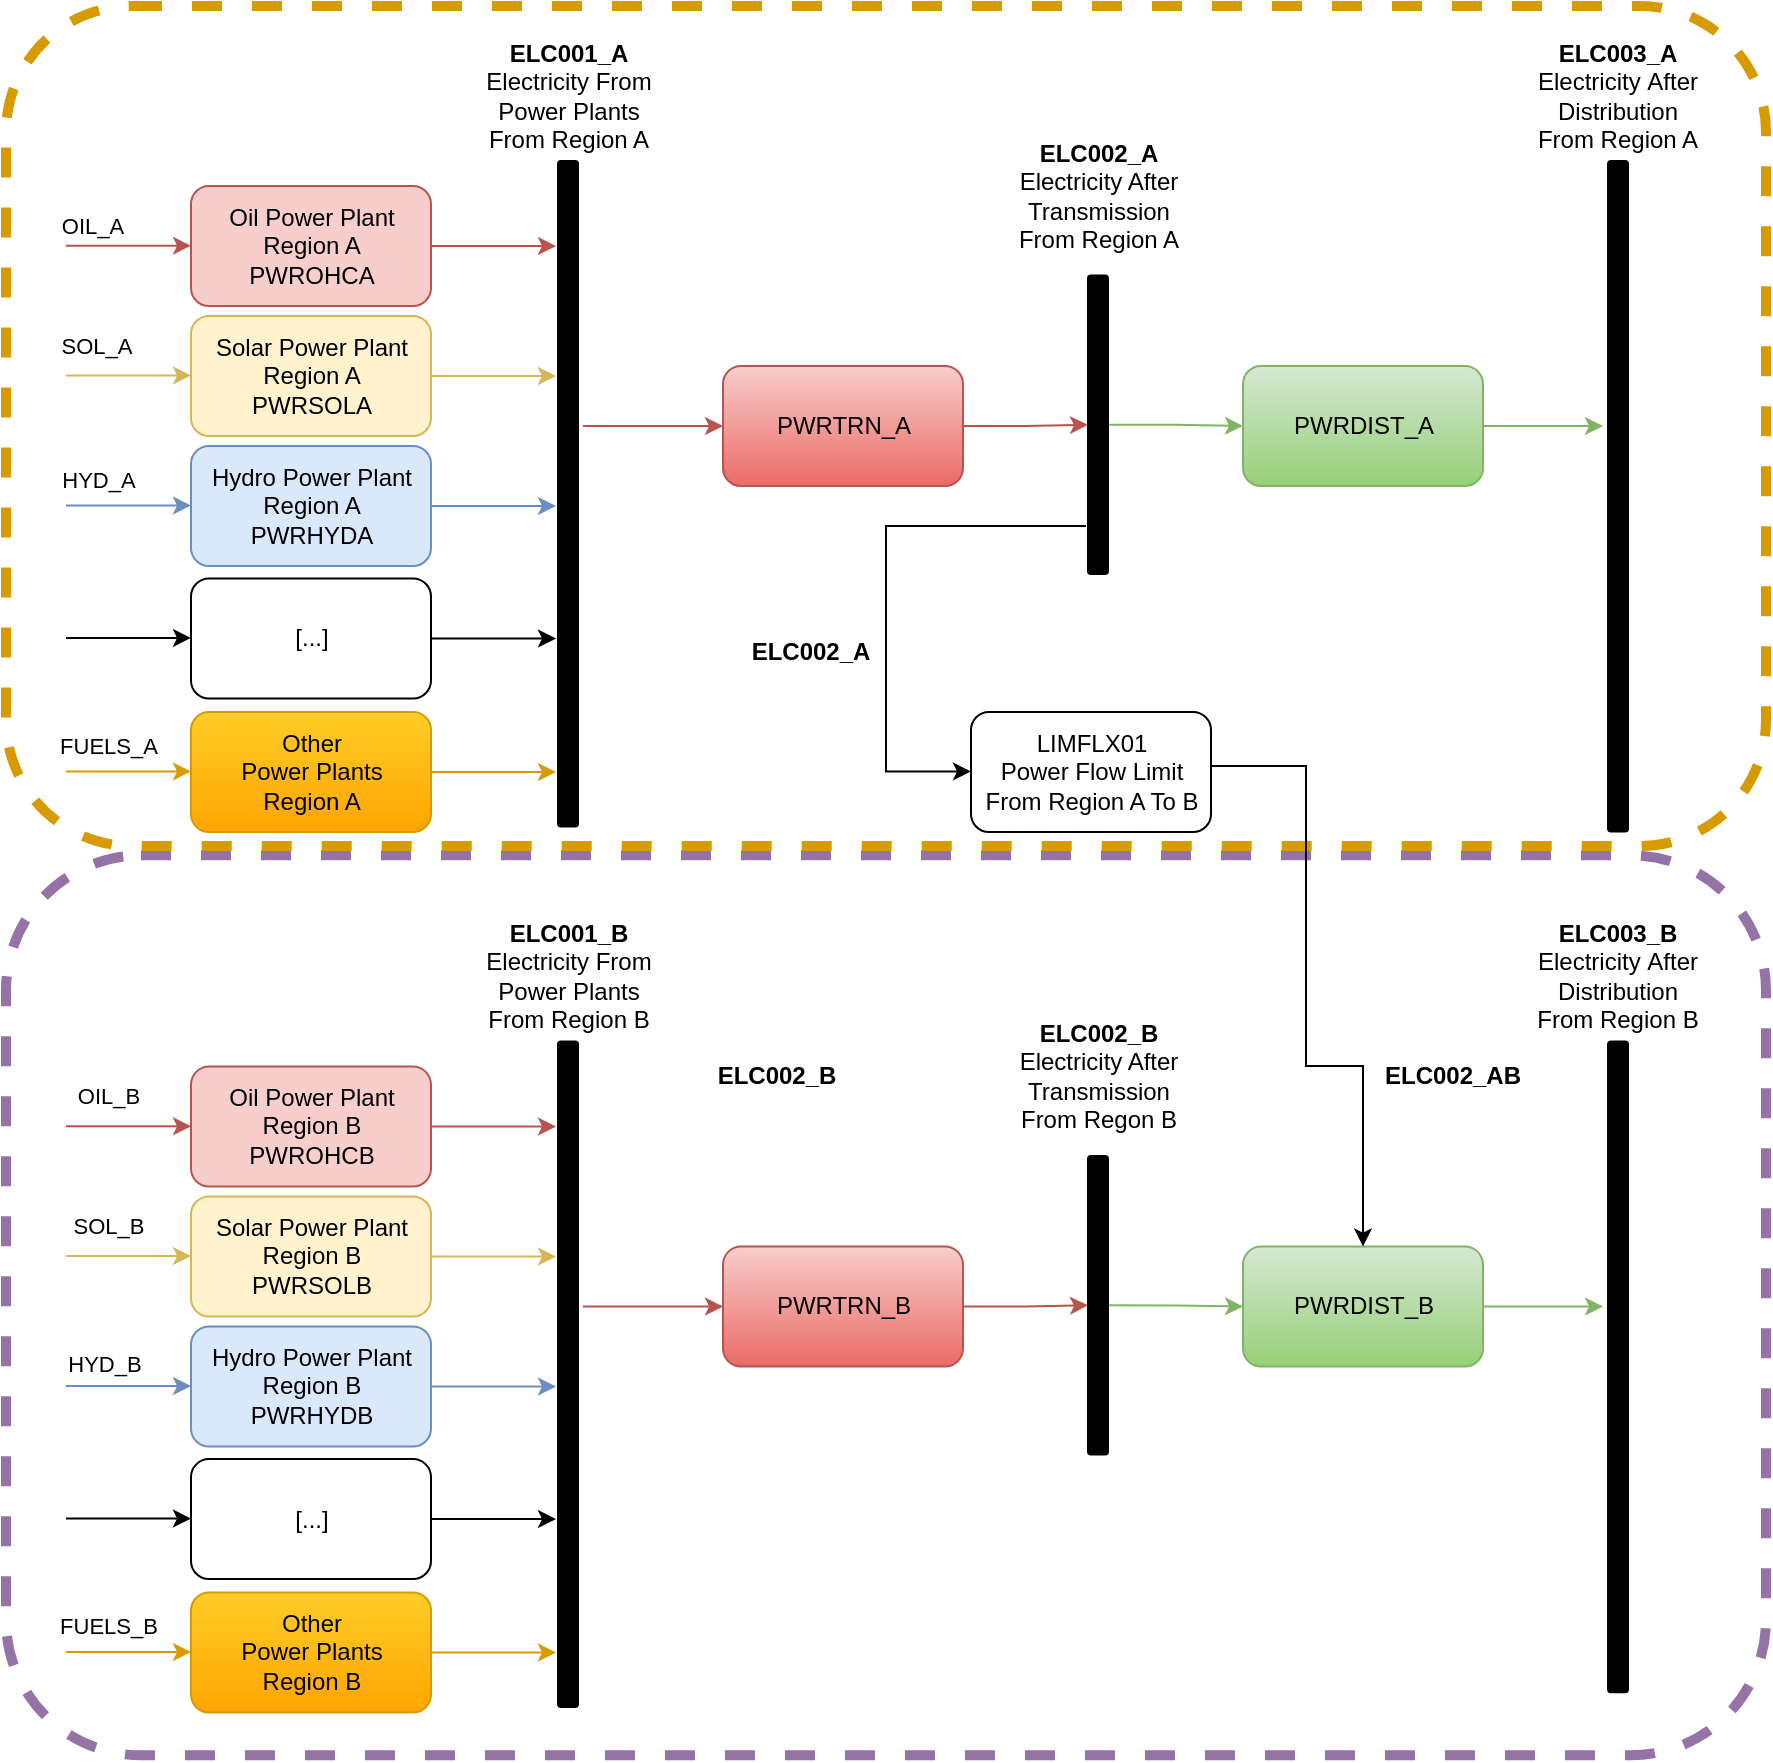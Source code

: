 <mxfile version="21.6.5" type="device">
  <diagram name="Page-1" id="VGrHE9_CLZki4MLRlMUu">
    <mxGraphModel dx="1644" dy="514" grid="1" gridSize="10" guides="1" tooltips="1" connect="1" arrows="1" fold="1" page="1" pageScale="1" pageWidth="850" pageHeight="1100" math="0" shadow="0">
      <root>
        <mxCell id="0" />
        <mxCell id="1" parent="0" />
        <mxCell id="anA4ONQ2Nj_WXLrmn-ts-153" value="" style="rounded=1;whiteSpace=wrap;html=1;fillColor=none;strokeWidth=5;dashed=1;strokeColor=#9673a6;" parent="1" vertex="1">
          <mxGeometry x="-810" y="544.66" width="880" height="450" as="geometry" />
        </mxCell>
        <mxCell id="anA4ONQ2Nj_WXLrmn-ts-152" value="" style="rounded=1;whiteSpace=wrap;html=1;fillColor=none;strokeWidth=5;dashed=1;strokeColor=#d79b00;" parent="1" vertex="1">
          <mxGeometry x="-810" y="120" width="880" height="420" as="geometry" />
        </mxCell>
        <mxCell id="anA4ONQ2Nj_WXLrmn-ts-1" style="edgeStyle=orthogonalEdgeStyle;rounded=0;orthogonalLoop=1;jettySize=auto;html=1;entryX=0;entryY=0.5;entryDx=0;entryDy=0;fillColor=#f8cecc;gradientColor=#ea6b66;strokeColor=#b85450;" parent="1" target="anA4ONQ2Nj_WXLrmn-ts-4" edge="1">
          <mxGeometry relative="1" as="geometry">
            <mxPoint x="-521.5" y="330" as="sourcePoint" />
            <Array as="points">
              <mxPoint x="-521.5" y="330" />
            </Array>
          </mxGeometry>
        </mxCell>
        <mxCell id="anA4ONQ2Nj_WXLrmn-ts-2" value="" style="rounded=1;whiteSpace=wrap;html=1;rotation=90;fillColor=#000000;" parent="1" vertex="1">
          <mxGeometry x="-695.37" y="358.88" width="332.75" height="10" as="geometry" />
        </mxCell>
        <mxCell id="anA4ONQ2Nj_WXLrmn-ts-3" style="edgeStyle=orthogonalEdgeStyle;rounded=0;orthogonalLoop=1;jettySize=auto;html=1;entryX=0.5;entryY=1;entryDx=0;entryDy=0;fillColor=#f8cecc;gradientColor=#ea6b66;strokeColor=#b85450;" parent="1" source="anA4ONQ2Nj_WXLrmn-ts-4" target="anA4ONQ2Nj_WXLrmn-ts-6" edge="1">
          <mxGeometry relative="1" as="geometry" />
        </mxCell>
        <mxCell id="anA4ONQ2Nj_WXLrmn-ts-4" value="PWRTRN_A" style="rounded=1;whiteSpace=wrap;html=1;fillColor=#f8cecc;gradientColor=#ea6b66;strokeColor=#b85450;" parent="1" vertex="1">
          <mxGeometry x="-451.5" y="300" width="120" height="60" as="geometry" />
        </mxCell>
        <mxCell id="anA4ONQ2Nj_WXLrmn-ts-5" style="edgeStyle=orthogonalEdgeStyle;rounded=0;orthogonalLoop=1;jettySize=auto;html=1;entryX=0;entryY=0.5;entryDx=0;entryDy=0;fillColor=#d5e8d4;gradientColor=#97d077;strokeColor=#82b366;" parent="1" source="anA4ONQ2Nj_WXLrmn-ts-6" target="anA4ONQ2Nj_WXLrmn-ts-8" edge="1">
          <mxGeometry relative="1" as="geometry" />
        </mxCell>
        <mxCell id="anA4ONQ2Nj_WXLrmn-ts-6" value="" style="rounded=1;whiteSpace=wrap;html=1;rotation=90;fillColor=#000000;" parent="1" vertex="1">
          <mxGeometry x="-338.63" y="324.38" width="149.25" height="10" as="geometry" />
        </mxCell>
        <mxCell id="anA4ONQ2Nj_WXLrmn-ts-7" style="edgeStyle=orthogonalEdgeStyle;rounded=0;orthogonalLoop=1;jettySize=auto;html=1;fillColor=#d5e8d4;gradientColor=#97d077;strokeColor=#82b366;" parent="1" source="anA4ONQ2Nj_WXLrmn-ts-8" edge="1">
          <mxGeometry relative="1" as="geometry">
            <mxPoint x="-11.5" y="330" as="targetPoint" />
          </mxGeometry>
        </mxCell>
        <mxCell id="anA4ONQ2Nj_WXLrmn-ts-8" value="PWRDIST_A" style="rounded=1;whiteSpace=wrap;html=1;fillColor=#d5e8d4;gradientColor=#97d077;strokeColor=#82b366;" parent="1" vertex="1">
          <mxGeometry x="-191.5" y="300" width="120" height="60" as="geometry" />
        </mxCell>
        <mxCell id="anA4ONQ2Nj_WXLrmn-ts-9" value="" style="rounded=1;whiteSpace=wrap;html=1;rotation=90;fillColor=#000000;" parent="1" vertex="1">
          <mxGeometry x="-171.64" y="360.15" width="335.3" height="10" as="geometry" />
        </mxCell>
        <mxCell id="anA4ONQ2Nj_WXLrmn-ts-10" value="&lt;b&gt;ELC001_A&lt;/b&gt;&lt;br&gt;Electricity From Power Plants&lt;br&gt;From Region A" style="text;html=1;strokeColor=none;fillColor=none;align=center;verticalAlign=middle;whiteSpace=wrap;rounded=0;" parent="1" vertex="1">
          <mxGeometry x="-578.25" y="150" width="98.5" height="30" as="geometry" />
        </mxCell>
        <mxCell id="anA4ONQ2Nj_WXLrmn-ts-11" value="&lt;b&gt;ELC002_A&lt;/b&gt;&lt;br&gt;Electricity After Transmission&lt;br&gt;From Region A" style="text;html=1;strokeColor=none;fillColor=none;align=center;verticalAlign=middle;whiteSpace=wrap;rounded=0;" parent="1" vertex="1">
          <mxGeometry x="-307.26" y="200" width="86.5" height="30" as="geometry" />
        </mxCell>
        <mxCell id="anA4ONQ2Nj_WXLrmn-ts-12" value="&lt;b&gt;ELC003_A&lt;/b&gt;&lt;br&gt;Electricity&amp;nbsp;After Distribution&lt;br&gt;From Region A" style="text;html=1;strokeColor=none;fillColor=none;align=center;verticalAlign=middle;whiteSpace=wrap;rounded=0;" parent="1" vertex="1">
          <mxGeometry x="-50.99" y="150" width="94" height="30" as="geometry" />
        </mxCell>
        <mxCell id="anA4ONQ2Nj_WXLrmn-ts-13" style="edgeStyle=orthogonalEdgeStyle;rounded=0;orthogonalLoop=1;jettySize=auto;html=1;entryX=0.5;entryY=1;entryDx=0;entryDy=0;fillColor=#f8cecc;strokeColor=#b85450;" parent="1" source="anA4ONQ2Nj_WXLrmn-ts-14" edge="1">
          <mxGeometry relative="1" as="geometry">
            <mxPoint x="-535" y="240" as="targetPoint" />
          </mxGeometry>
        </mxCell>
        <mxCell id="anA4ONQ2Nj_WXLrmn-ts-14" value="Oil Power Plant&lt;br&gt;Region A&lt;br&gt;PWROHCA" style="rounded=1;whiteSpace=wrap;html=1;fillColor=#f8cecc;strokeColor=#b85450;" parent="1" vertex="1">
          <mxGeometry x="-717.5" y="210" width="120" height="60" as="geometry" />
        </mxCell>
        <mxCell id="anA4ONQ2Nj_WXLrmn-ts-15" style="edgeStyle=orthogonalEdgeStyle;rounded=0;orthogonalLoop=1;jettySize=auto;html=1;entryX=0.5;entryY=1;entryDx=0;entryDy=0;fillColor=#fff2cc;strokeColor=#d6b656;" parent="1" source="anA4ONQ2Nj_WXLrmn-ts-16" edge="1">
          <mxGeometry relative="1" as="geometry">
            <mxPoint x="-535" y="305" as="targetPoint" />
          </mxGeometry>
        </mxCell>
        <mxCell id="anA4ONQ2Nj_WXLrmn-ts-16" value="Solar Power Plant&lt;br&gt;Region A&lt;br&gt;PWRSOLA" style="rounded=1;whiteSpace=wrap;html=1;fillColor=#fff2cc;strokeColor=#d6b656;" parent="1" vertex="1">
          <mxGeometry x="-717.5" y="275" width="120" height="60" as="geometry" />
        </mxCell>
        <mxCell id="anA4ONQ2Nj_WXLrmn-ts-17" style="edgeStyle=orthogonalEdgeStyle;rounded=0;orthogonalLoop=1;jettySize=auto;html=1;entryX=0.5;entryY=1;entryDx=0;entryDy=0;fillColor=#dae8fc;strokeColor=#6c8ebf;" parent="1" source="anA4ONQ2Nj_WXLrmn-ts-18" edge="1">
          <mxGeometry relative="1" as="geometry">
            <mxPoint x="-535" y="370.0" as="targetPoint" />
          </mxGeometry>
        </mxCell>
        <mxCell id="anA4ONQ2Nj_WXLrmn-ts-18" value="Hydro Power Plant&lt;br&gt;Region A&lt;br&gt;PWRHYDA" style="rounded=1;whiteSpace=wrap;html=1;fillColor=#dae8fc;strokeColor=#6c8ebf;" parent="1" vertex="1">
          <mxGeometry x="-717.5" y="340" width="120" height="60" as="geometry" />
        </mxCell>
        <mxCell id="anA4ONQ2Nj_WXLrmn-ts-19" style="edgeStyle=orthogonalEdgeStyle;rounded=0;orthogonalLoop=1;jettySize=auto;html=1;entryX=0.5;entryY=1;entryDx=0;entryDy=0;" parent="1" source="anA4ONQ2Nj_WXLrmn-ts-20" edge="1">
          <mxGeometry relative="1" as="geometry">
            <mxPoint x="-535" y="436.25" as="targetPoint" />
          </mxGeometry>
        </mxCell>
        <mxCell id="anA4ONQ2Nj_WXLrmn-ts-20" value="[...]" style="rounded=1;whiteSpace=wrap;html=1;fillColor=none;" parent="1" vertex="1">
          <mxGeometry x="-717.5" y="406.25" width="120" height="60" as="geometry" />
        </mxCell>
        <mxCell id="anA4ONQ2Nj_WXLrmn-ts-21" style="edgeStyle=orthogonalEdgeStyle;rounded=0;orthogonalLoop=1;jettySize=auto;html=1;entryX=0.5;entryY=1;entryDx=0;entryDy=0;fillColor=#ffcd28;strokeColor=#d79b00;gradientColor=#ffa500;" parent="1" source="anA4ONQ2Nj_WXLrmn-ts-22" edge="1">
          <mxGeometry relative="1" as="geometry">
            <mxPoint x="-535" y="503.0" as="targetPoint" />
          </mxGeometry>
        </mxCell>
        <mxCell id="anA4ONQ2Nj_WXLrmn-ts-22" value="Other&lt;br&gt;Power Plants&lt;br&gt;Region A" style="rounded=1;whiteSpace=wrap;html=1;fillColor=#ffcd28;strokeColor=#d79b00;gradientColor=#ffa500;" parent="1" vertex="1">
          <mxGeometry x="-717.5" y="473" width="120" height="60" as="geometry" />
        </mxCell>
        <mxCell id="anA4ONQ2Nj_WXLrmn-ts-23" style="edgeStyle=orthogonalEdgeStyle;rounded=0;orthogonalLoop=1;jettySize=auto;html=1;entryX=0.5;entryY=1;entryDx=0;entryDy=0;fillColor=#f8cecc;strokeColor=#b85450;" parent="1" edge="1">
          <mxGeometry relative="1" as="geometry">
            <mxPoint x="-717.5" y="239.84" as="targetPoint" />
            <mxPoint x="-780" y="239.84" as="sourcePoint" />
          </mxGeometry>
        </mxCell>
        <mxCell id="anA4ONQ2Nj_WXLrmn-ts-64" value="OIL_A" style="edgeLabel;html=1;align=center;verticalAlign=middle;resizable=0;points=[];" parent="anA4ONQ2Nj_WXLrmn-ts-23" vertex="1" connectable="0">
          <mxGeometry x="-0.605" relative="1" as="geometry">
            <mxPoint y="-10" as="offset" />
          </mxGeometry>
        </mxCell>
        <mxCell id="anA4ONQ2Nj_WXLrmn-ts-24" style="edgeStyle=orthogonalEdgeStyle;rounded=0;orthogonalLoop=1;jettySize=auto;html=1;entryX=0.5;entryY=1;entryDx=0;entryDy=0;fillColor=#fff2cc;strokeColor=#d6b656;" parent="1" edge="1">
          <mxGeometry relative="1" as="geometry">
            <mxPoint x="-717.5" y="304.72" as="targetPoint" />
            <mxPoint x="-780" y="304.72" as="sourcePoint" />
          </mxGeometry>
        </mxCell>
        <mxCell id="anA4ONQ2Nj_WXLrmn-ts-65" value="SOL_A" style="edgeLabel;html=1;align=center;verticalAlign=middle;resizable=0;points=[];" parent="anA4ONQ2Nj_WXLrmn-ts-24" vertex="1" connectable="0">
          <mxGeometry x="-0.392" y="6" relative="1" as="geometry">
            <mxPoint x="-4" y="-9" as="offset" />
          </mxGeometry>
        </mxCell>
        <mxCell id="anA4ONQ2Nj_WXLrmn-ts-25" style="edgeStyle=orthogonalEdgeStyle;rounded=0;orthogonalLoop=1;jettySize=auto;html=1;entryX=0.5;entryY=1;entryDx=0;entryDy=0;fillColor=#dae8fc;strokeColor=#6c8ebf;" parent="1" edge="1">
          <mxGeometry relative="1" as="geometry">
            <mxPoint x="-717.5" y="369.72" as="targetPoint" />
            <mxPoint x="-780" y="369.72" as="sourcePoint" />
          </mxGeometry>
        </mxCell>
        <mxCell id="anA4ONQ2Nj_WXLrmn-ts-66" value="HYD_A" style="edgeLabel;html=1;align=center;verticalAlign=middle;resizable=0;points=[];" parent="anA4ONQ2Nj_WXLrmn-ts-25" vertex="1" connectable="0">
          <mxGeometry x="-0.52" relative="1" as="geometry">
            <mxPoint x="1" y="-13" as="offset" />
          </mxGeometry>
        </mxCell>
        <mxCell id="anA4ONQ2Nj_WXLrmn-ts-26" style="edgeStyle=orthogonalEdgeStyle;rounded=0;orthogonalLoop=1;jettySize=auto;html=1;entryX=0.5;entryY=1;entryDx=0;entryDy=0;" parent="1" edge="1">
          <mxGeometry relative="1" as="geometry">
            <mxPoint x="-717.5" y="435.97" as="targetPoint" />
            <mxPoint x="-780" y="435.97" as="sourcePoint" />
          </mxGeometry>
        </mxCell>
        <mxCell id="anA4ONQ2Nj_WXLrmn-ts-27" style="edgeStyle=orthogonalEdgeStyle;rounded=0;orthogonalLoop=1;jettySize=auto;html=1;entryX=0.5;entryY=1;entryDx=0;entryDy=0;fillColor=#ffcd28;strokeColor=#d79b00;gradientColor=#ffa500;" parent="1" edge="1">
          <mxGeometry relative="1" as="geometry">
            <mxPoint x="-717.5" y="502.72" as="targetPoint" />
            <mxPoint x="-780" y="502.72" as="sourcePoint" />
          </mxGeometry>
        </mxCell>
        <mxCell id="anA4ONQ2Nj_WXLrmn-ts-67" value="FUELS_A" style="edgeLabel;html=1;align=center;verticalAlign=middle;resizable=0;points=[];" parent="anA4ONQ2Nj_WXLrmn-ts-27" vertex="1" connectable="0">
          <mxGeometry x="-0.435" y="1" relative="1" as="geometry">
            <mxPoint x="3" y="-12" as="offset" />
          </mxGeometry>
        </mxCell>
        <mxCell id="anA4ONQ2Nj_WXLrmn-ts-37" style="edgeStyle=orthogonalEdgeStyle;rounded=0;orthogonalLoop=1;jettySize=auto;html=1;entryX=0;entryY=0.5;entryDx=0;entryDy=0;fillColor=#f8cecc;gradientColor=#ea6b66;strokeColor=#b85450;" parent="1" target="anA4ONQ2Nj_WXLrmn-ts-40" edge="1">
          <mxGeometry relative="1" as="geometry">
            <mxPoint x="-521.5" y="770.28" as="sourcePoint" />
            <Array as="points">
              <mxPoint x="-521.5" y="770.28" />
            </Array>
          </mxGeometry>
        </mxCell>
        <mxCell id="anA4ONQ2Nj_WXLrmn-ts-38" value="" style="rounded=1;whiteSpace=wrap;html=1;rotation=90;fillColor=#000000;" parent="1" vertex="1">
          <mxGeometry x="-695.37" y="799.16" width="332.75" height="10" as="geometry" />
        </mxCell>
        <mxCell id="anA4ONQ2Nj_WXLrmn-ts-39" style="edgeStyle=orthogonalEdgeStyle;rounded=0;orthogonalLoop=1;jettySize=auto;html=1;entryX=0.5;entryY=1;entryDx=0;entryDy=0;fillColor=#f8cecc;gradientColor=#ea6b66;strokeColor=#b85450;" parent="1" source="anA4ONQ2Nj_WXLrmn-ts-40" target="anA4ONQ2Nj_WXLrmn-ts-42" edge="1">
          <mxGeometry relative="1" as="geometry" />
        </mxCell>
        <mxCell id="anA4ONQ2Nj_WXLrmn-ts-40" value="PWRTRN_B" style="rounded=1;whiteSpace=wrap;html=1;fillColor=#f8cecc;gradientColor=#ea6b66;strokeColor=#b85450;" parent="1" vertex="1">
          <mxGeometry x="-451.5" y="740.28" width="120" height="60" as="geometry" />
        </mxCell>
        <mxCell id="anA4ONQ2Nj_WXLrmn-ts-41" style="edgeStyle=orthogonalEdgeStyle;rounded=0;orthogonalLoop=1;jettySize=auto;html=1;entryX=0;entryY=0.5;entryDx=0;entryDy=0;fillColor=#d5e8d4;gradientColor=#97d077;strokeColor=#82b366;" parent="1" source="anA4ONQ2Nj_WXLrmn-ts-42" target="anA4ONQ2Nj_WXLrmn-ts-44" edge="1">
          <mxGeometry relative="1" as="geometry" />
        </mxCell>
        <mxCell id="anA4ONQ2Nj_WXLrmn-ts-42" value="" style="rounded=1;whiteSpace=wrap;html=1;rotation=90;fillColor=#000000;" parent="1" vertex="1">
          <mxGeometry x="-338.63" y="764.66" width="149.25" height="10" as="geometry" />
        </mxCell>
        <mxCell id="anA4ONQ2Nj_WXLrmn-ts-43" style="edgeStyle=orthogonalEdgeStyle;rounded=0;orthogonalLoop=1;jettySize=auto;html=1;fillColor=#d5e8d4;gradientColor=#97d077;strokeColor=#82b366;" parent="1" source="anA4ONQ2Nj_WXLrmn-ts-44" edge="1">
          <mxGeometry relative="1" as="geometry">
            <mxPoint x="-11.5" y="770.28" as="targetPoint" />
          </mxGeometry>
        </mxCell>
        <mxCell id="anA4ONQ2Nj_WXLrmn-ts-44" value="PWRDIST_B" style="rounded=1;whiteSpace=wrap;html=1;fillColor=#d5e8d4;gradientColor=#97d077;strokeColor=#82b366;" parent="1" vertex="1">
          <mxGeometry x="-191.5" y="740.28" width="120" height="60" as="geometry" />
        </mxCell>
        <mxCell id="anA4ONQ2Nj_WXLrmn-ts-45" value="" style="rounded=1;whiteSpace=wrap;html=1;rotation=90;fillColor=#000000;" parent="1" vertex="1">
          <mxGeometry x="-166.64" y="795.43" width="325.3" height="10" as="geometry" />
        </mxCell>
        <mxCell id="anA4ONQ2Nj_WXLrmn-ts-46" value="&lt;b&gt;ELC001_B&lt;/b&gt;&lt;br&gt;Electricity From Power Plants&lt;br&gt;From Region B" style="text;html=1;strokeColor=none;fillColor=none;align=center;verticalAlign=middle;whiteSpace=wrap;rounded=0;" parent="1" vertex="1">
          <mxGeometry x="-578.25" y="590.28" width="98.5" height="30" as="geometry" />
        </mxCell>
        <mxCell id="anA4ONQ2Nj_WXLrmn-ts-47" value="&lt;b&gt;ELC002_B&lt;/b&gt;&lt;br&gt;Electricity After Transmission&lt;br&gt;From Regon B" style="text;html=1;strokeColor=none;fillColor=none;align=center;verticalAlign=middle;whiteSpace=wrap;rounded=0;" parent="1" vertex="1">
          <mxGeometry x="-307.26" y="640.28" width="86.5" height="30" as="geometry" />
        </mxCell>
        <mxCell id="anA4ONQ2Nj_WXLrmn-ts-48" value="&lt;b&gt;ELC003_B&lt;/b&gt;&lt;br&gt;Electricity&amp;nbsp;After Distribution&lt;br&gt;From Region B" style="text;html=1;strokeColor=none;fillColor=none;align=center;verticalAlign=middle;whiteSpace=wrap;rounded=0;" parent="1" vertex="1">
          <mxGeometry x="-50.99" y="590.28" width="94" height="30" as="geometry" />
        </mxCell>
        <mxCell id="anA4ONQ2Nj_WXLrmn-ts-49" style="edgeStyle=orthogonalEdgeStyle;rounded=0;orthogonalLoop=1;jettySize=auto;html=1;entryX=0.5;entryY=1;entryDx=0;entryDy=0;fillColor=#f8cecc;strokeColor=#b85450;" parent="1" source="anA4ONQ2Nj_WXLrmn-ts-50" edge="1">
          <mxGeometry relative="1" as="geometry">
            <mxPoint x="-535" y="680.28" as="targetPoint" />
          </mxGeometry>
        </mxCell>
        <mxCell id="anA4ONQ2Nj_WXLrmn-ts-50" value="Oil Power Plant&lt;br&gt;Region B&lt;br&gt;PWROHCB" style="rounded=1;whiteSpace=wrap;html=1;fillColor=#f8cecc;strokeColor=#b85450;" parent="1" vertex="1">
          <mxGeometry x="-717.5" y="650.28" width="120" height="60" as="geometry" />
        </mxCell>
        <mxCell id="anA4ONQ2Nj_WXLrmn-ts-51" style="edgeStyle=orthogonalEdgeStyle;rounded=0;orthogonalLoop=1;jettySize=auto;html=1;entryX=0.5;entryY=1;entryDx=0;entryDy=0;fillColor=#fff2cc;strokeColor=#d6b656;" parent="1" source="anA4ONQ2Nj_WXLrmn-ts-52" edge="1">
          <mxGeometry relative="1" as="geometry">
            <mxPoint x="-535" y="745.28" as="targetPoint" />
          </mxGeometry>
        </mxCell>
        <mxCell id="anA4ONQ2Nj_WXLrmn-ts-52" value="Solar Power Plant&lt;br&gt;Region B&lt;br&gt;PWRSOLB" style="rounded=1;whiteSpace=wrap;html=1;fillColor=#fff2cc;strokeColor=#d6b656;" parent="1" vertex="1">
          <mxGeometry x="-717.5" y="715.28" width="120" height="60" as="geometry" />
        </mxCell>
        <mxCell id="anA4ONQ2Nj_WXLrmn-ts-53" style="edgeStyle=orthogonalEdgeStyle;rounded=0;orthogonalLoop=1;jettySize=auto;html=1;entryX=0.5;entryY=1;entryDx=0;entryDy=0;fillColor=#dae8fc;strokeColor=#6c8ebf;" parent="1" source="anA4ONQ2Nj_WXLrmn-ts-54" edge="1">
          <mxGeometry relative="1" as="geometry">
            <mxPoint x="-535" y="810.28" as="targetPoint" />
          </mxGeometry>
        </mxCell>
        <mxCell id="anA4ONQ2Nj_WXLrmn-ts-54" value="Hydro Power Plant&lt;br&gt;Region B&lt;br&gt;PWRHYDB" style="rounded=1;whiteSpace=wrap;html=1;fillColor=#dae8fc;strokeColor=#6c8ebf;" parent="1" vertex="1">
          <mxGeometry x="-717.5" y="780.28" width="120" height="60" as="geometry" />
        </mxCell>
        <mxCell id="anA4ONQ2Nj_WXLrmn-ts-55" style="edgeStyle=orthogonalEdgeStyle;rounded=0;orthogonalLoop=1;jettySize=auto;html=1;entryX=0.5;entryY=1;entryDx=0;entryDy=0;" parent="1" source="anA4ONQ2Nj_WXLrmn-ts-56" edge="1">
          <mxGeometry relative="1" as="geometry">
            <mxPoint x="-535" y="876.53" as="targetPoint" />
          </mxGeometry>
        </mxCell>
        <mxCell id="anA4ONQ2Nj_WXLrmn-ts-56" value="[...]" style="rounded=1;whiteSpace=wrap;html=1;fillColor=none;" parent="1" vertex="1">
          <mxGeometry x="-717.5" y="846.53" width="120" height="60" as="geometry" />
        </mxCell>
        <mxCell id="anA4ONQ2Nj_WXLrmn-ts-57" style="edgeStyle=orthogonalEdgeStyle;rounded=0;orthogonalLoop=1;jettySize=auto;html=1;entryX=0.5;entryY=1;entryDx=0;entryDy=0;fillColor=#ffcd28;strokeColor=#d79b00;gradientColor=#ffa500;" parent="1" source="anA4ONQ2Nj_WXLrmn-ts-58" edge="1">
          <mxGeometry relative="1" as="geometry">
            <mxPoint x="-535" y="943.28" as="targetPoint" />
          </mxGeometry>
        </mxCell>
        <mxCell id="anA4ONQ2Nj_WXLrmn-ts-58" value="Other&lt;br&gt;Power Plants&lt;br&gt;Region B" style="rounded=1;whiteSpace=wrap;html=1;fillColor=#ffcd28;strokeColor=#d79b00;gradientColor=#ffa500;" parent="1" vertex="1">
          <mxGeometry x="-717.5" y="913.28" width="120" height="60" as="geometry" />
        </mxCell>
        <mxCell id="anA4ONQ2Nj_WXLrmn-ts-59" style="edgeStyle=orthogonalEdgeStyle;rounded=0;orthogonalLoop=1;jettySize=auto;html=1;entryX=0.5;entryY=1;entryDx=0;entryDy=0;fillColor=#f8cecc;strokeColor=#b85450;" parent="1" edge="1">
          <mxGeometry relative="1" as="geometry">
            <mxPoint x="-717.5" y="680.12" as="targetPoint" />
            <mxPoint x="-780" y="680.12" as="sourcePoint" />
          </mxGeometry>
        </mxCell>
        <mxCell id="anA4ONQ2Nj_WXLrmn-ts-72" value="OIL_B" style="edgeLabel;html=1;align=center;verticalAlign=middle;resizable=0;points=[];" parent="anA4ONQ2Nj_WXLrmn-ts-59" vertex="1" connectable="0">
          <mxGeometry x="-0.093" y="-4" relative="1" as="geometry">
            <mxPoint x="-8" y="-19" as="offset" />
          </mxGeometry>
        </mxCell>
        <mxCell id="anA4ONQ2Nj_WXLrmn-ts-60" style="edgeStyle=orthogonalEdgeStyle;rounded=0;orthogonalLoop=1;jettySize=auto;html=1;entryX=0.5;entryY=1;entryDx=0;entryDy=0;fillColor=#fff2cc;strokeColor=#d6b656;" parent="1" edge="1">
          <mxGeometry relative="1" as="geometry">
            <mxPoint x="-717.5" y="745" as="targetPoint" />
            <mxPoint x="-780" y="745" as="sourcePoint" />
          </mxGeometry>
        </mxCell>
        <mxCell id="anA4ONQ2Nj_WXLrmn-ts-73" value="SOL_B" style="edgeLabel;html=1;align=center;verticalAlign=middle;resizable=0;points=[];" parent="anA4ONQ2Nj_WXLrmn-ts-60" vertex="1" connectable="0">
          <mxGeometry x="-0.221" y="-2" relative="1" as="geometry">
            <mxPoint x="-4" y="-17" as="offset" />
          </mxGeometry>
        </mxCell>
        <mxCell id="anA4ONQ2Nj_WXLrmn-ts-61" style="edgeStyle=orthogonalEdgeStyle;rounded=0;orthogonalLoop=1;jettySize=auto;html=1;entryX=0.5;entryY=1;entryDx=0;entryDy=0;fillColor=#dae8fc;strokeColor=#6c8ebf;" parent="1" edge="1">
          <mxGeometry relative="1" as="geometry">
            <mxPoint x="-717.5" y="810" as="targetPoint" />
            <mxPoint x="-780" y="810" as="sourcePoint" />
          </mxGeometry>
        </mxCell>
        <mxCell id="anA4ONQ2Nj_WXLrmn-ts-74" value="HYD_B" style="edgeLabel;html=1;align=center;verticalAlign=middle;resizable=0;points=[];" parent="anA4ONQ2Nj_WXLrmn-ts-61" vertex="1" connectable="0">
          <mxGeometry x="-0.392" y="1" relative="1" as="geometry">
            <mxPoint y="-10" as="offset" />
          </mxGeometry>
        </mxCell>
        <mxCell id="anA4ONQ2Nj_WXLrmn-ts-62" style="edgeStyle=orthogonalEdgeStyle;rounded=0;orthogonalLoop=1;jettySize=auto;html=1;entryX=0.5;entryY=1;entryDx=0;entryDy=0;" parent="1" edge="1">
          <mxGeometry relative="1" as="geometry">
            <mxPoint x="-717.5" y="876.25" as="targetPoint" />
            <mxPoint x="-780" y="876.25" as="sourcePoint" />
          </mxGeometry>
        </mxCell>
        <mxCell id="anA4ONQ2Nj_WXLrmn-ts-63" style="edgeStyle=orthogonalEdgeStyle;rounded=0;orthogonalLoop=1;jettySize=auto;html=1;entryX=0.5;entryY=1;entryDx=0;entryDy=0;fillColor=#ffcd28;strokeColor=#d79b00;gradientColor=#ffa500;" parent="1" edge="1">
          <mxGeometry relative="1" as="geometry">
            <mxPoint x="-717.5" y="943" as="targetPoint" />
            <mxPoint x="-780" y="943" as="sourcePoint" />
          </mxGeometry>
        </mxCell>
        <mxCell id="anA4ONQ2Nj_WXLrmn-ts-75" value="FUELS_B" style="edgeLabel;html=1;align=center;verticalAlign=middle;resizable=0;points=[];" parent="anA4ONQ2Nj_WXLrmn-ts-63" vertex="1" connectable="0">
          <mxGeometry x="-0.435" y="4" relative="1" as="geometry">
            <mxPoint x="3" y="-9" as="offset" />
          </mxGeometry>
        </mxCell>
        <mxCell id="anA4ONQ2Nj_WXLrmn-ts-140" style="edgeStyle=orthogonalEdgeStyle;rounded=0;orthogonalLoop=1;jettySize=auto;html=1;entryX=0.5;entryY=0;entryDx=0;entryDy=0;exitX=1;exitY=0.5;exitDx=0;exitDy=0;" parent="1" target="anA4ONQ2Nj_WXLrmn-ts-44" edge="1" source="anA4ONQ2Nj_WXLrmn-ts-141">
          <mxGeometry relative="1" as="geometry">
            <mxPoint x="-145" y="503.0" as="targetPoint" />
            <mxPoint x="-200" y="500" as="sourcePoint" />
            <Array as="points">
              <mxPoint x="-207" y="500" />
              <mxPoint x="-160" y="500" />
              <mxPoint x="-160" y="650" />
              <mxPoint x="-131" y="650" />
            </Array>
          </mxGeometry>
        </mxCell>
        <mxCell id="anA4ONQ2Nj_WXLrmn-ts-141" value="LIMFLX01&lt;br style=&quot;border-color: var(--border-color);&quot;&gt;Power Flow Limit&lt;br style=&quot;border-color: var(--border-color);&quot;&gt;From Region A To B" style="rounded=1;whiteSpace=wrap;html=1;fillColor=none;" parent="1" vertex="1">
          <mxGeometry x="-327.5" y="473" width="120" height="60" as="geometry" />
        </mxCell>
        <mxCell id="anA4ONQ2Nj_WXLrmn-ts-142" style="edgeStyle=orthogonalEdgeStyle;rounded=0;orthogonalLoop=1;jettySize=auto;html=1;entryX=0.5;entryY=1;entryDx=0;entryDy=0;" parent="1" edge="1">
          <mxGeometry relative="1" as="geometry">
            <mxPoint x="-327.5" y="502.72" as="targetPoint" />
            <mxPoint x="-270" y="380" as="sourcePoint" />
            <Array as="points">
              <mxPoint x="-370" y="380" />
              <mxPoint x="-370" y="503" />
            </Array>
          </mxGeometry>
        </mxCell>
        <mxCell id="2EFrliPfqmGLKpZIkPBn-1" value="&lt;b&gt;ELC002_A&lt;/b&gt;" style="text;html=1;strokeColor=none;fillColor=none;align=center;verticalAlign=middle;whiteSpace=wrap;rounded=0;" vertex="1" parent="1">
          <mxGeometry x="-451.5" y="428" width="86.5" height="30" as="geometry" />
        </mxCell>
        <mxCell id="2EFrliPfqmGLKpZIkPBn-3" value="&lt;b&gt;ELC002_AB&lt;/b&gt;" style="text;html=1;strokeColor=none;fillColor=none;align=center;verticalAlign=middle;whiteSpace=wrap;rounded=0;" vertex="1" parent="1">
          <mxGeometry x="-130" y="640.28" width="86.5" height="30" as="geometry" />
        </mxCell>
        <mxCell id="2EFrliPfqmGLKpZIkPBn-4" value="&lt;b&gt;ELC002_B&lt;/b&gt;" style="text;html=1;strokeColor=none;fillColor=none;align=center;verticalAlign=middle;whiteSpace=wrap;rounded=0;" vertex="1" parent="1">
          <mxGeometry x="-468" y="640" width="86.5" height="30" as="geometry" />
        </mxCell>
      </root>
    </mxGraphModel>
  </diagram>
</mxfile>
